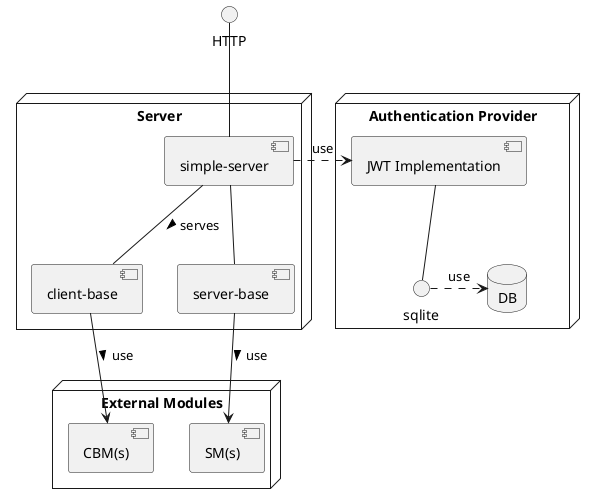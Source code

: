 @startuml
skinparam componentStyle uml2

interface HTTP
node Server {
    component "simple-server" as ss
    component "server-base" as sb
    component "client-base" as cb

    [ss] -- [cb] : serves >
    ss -- sb
}

node "External Modules" {
    component "SM(s)" as sm1
    component "CBM(s)" as cbm
    [sb]--> [sm1]: > use
    [cb]->[cbm]: > use
}

node "Authentication Provider" {
    database DB
    component "JWT Implementation" as auth
    interface sqlite

    [auth] -- sqlite
    sqlite .> DB : use
}

HTTP -- [ss]
ss .> auth : use
@enduml
